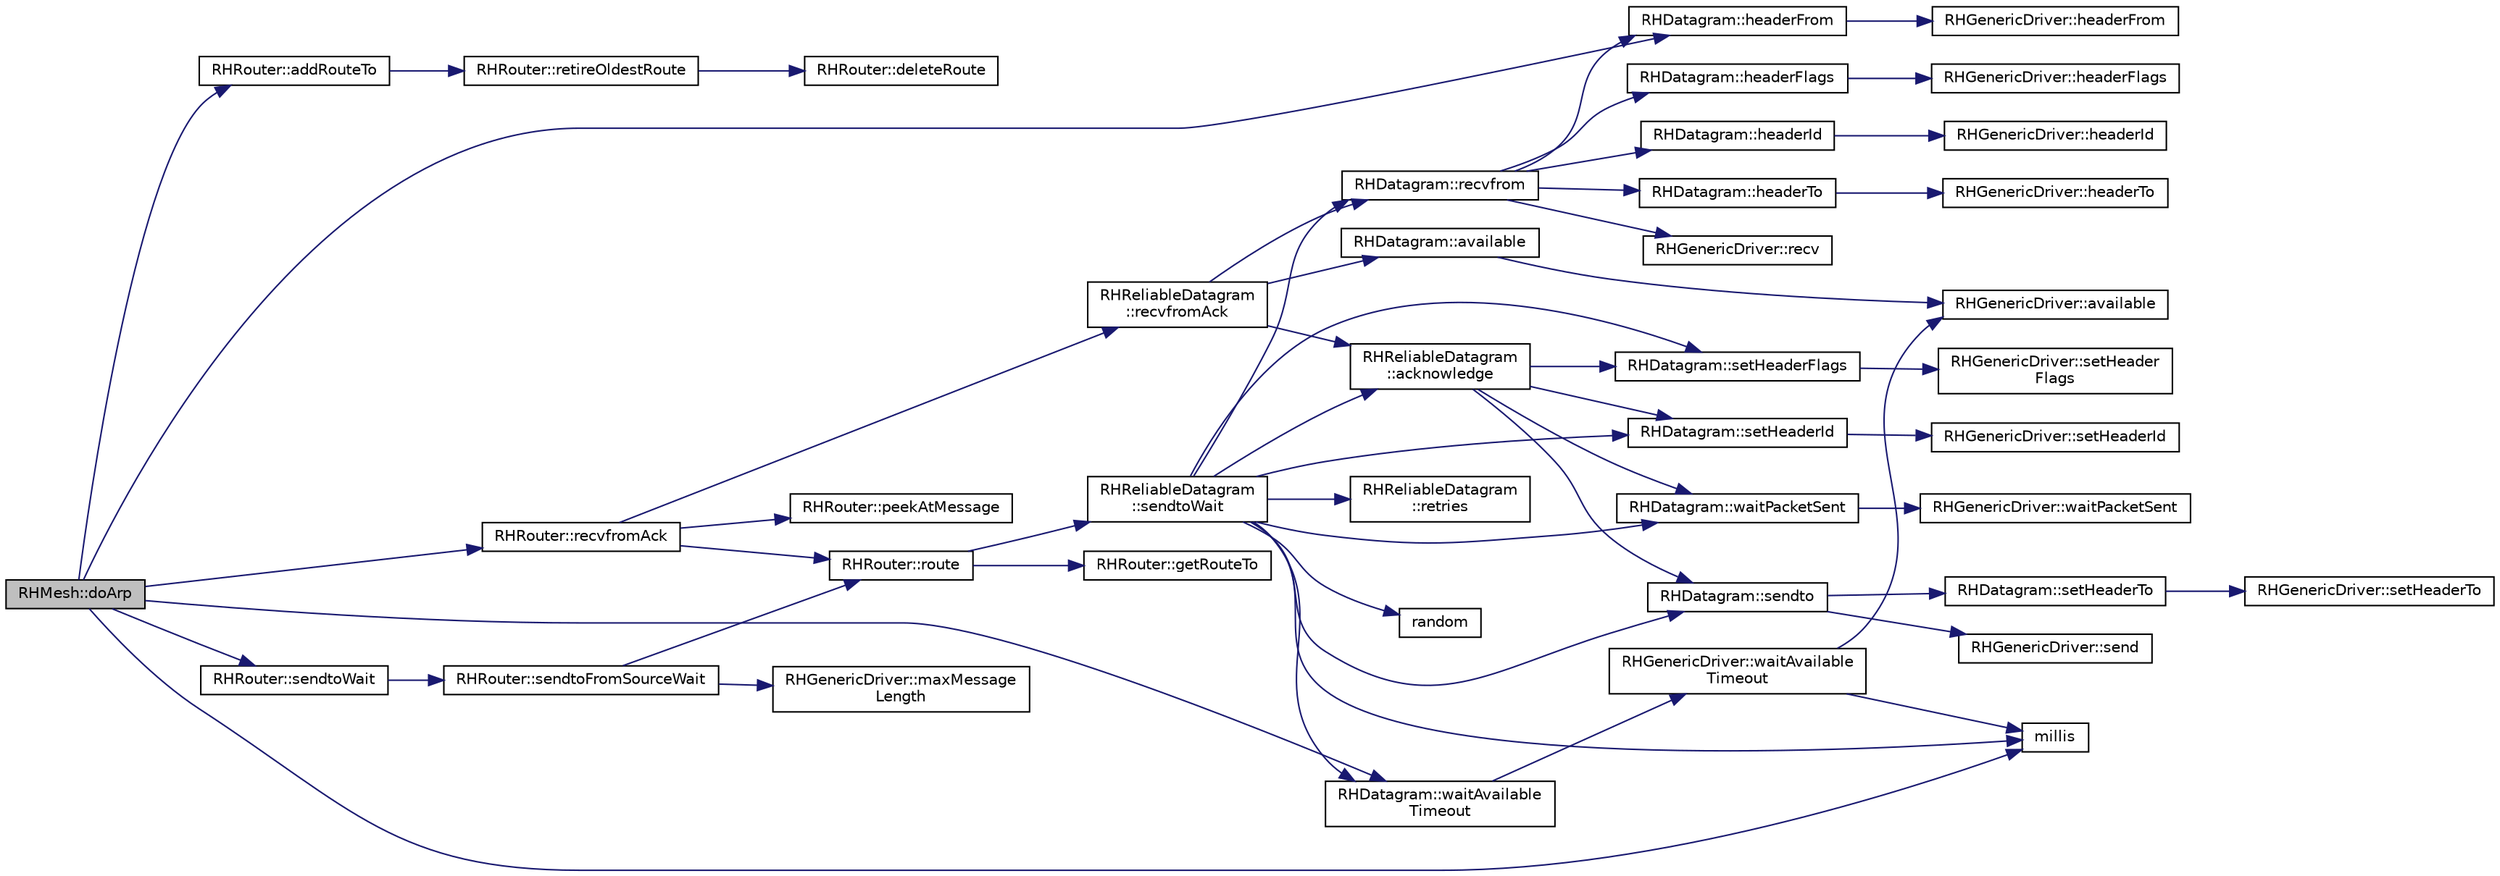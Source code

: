 digraph "RHMesh::doArp"
{
 // LATEX_PDF_SIZE
  edge [fontname="Helvetica",fontsize="10",labelfontname="Helvetica",labelfontsize="10"];
  node [fontname="Helvetica",fontsize="10",shape=record];
  rankdir="LR";
  Node1 [label="RHMesh::doArp",height=0.2,width=0.4,color="black", fillcolor="grey75", style="filled", fontcolor="black",tooltip=" "];
  Node1 -> Node2 [color="midnightblue",fontsize="10",style="solid",fontname="Helvetica"];
  Node2 [label="RHRouter::addRouteTo",height=0.2,width=0.4,color="black", fillcolor="white", style="filled",URL="$class_r_h_router.html#a82c639a2d6bb32d0f86f63da12baa7bd",tooltip=" "];
  Node2 -> Node3 [color="midnightblue",fontsize="10",style="solid",fontname="Helvetica"];
  Node3 [label="RHRouter::retireOldestRoute",height=0.2,width=0.4,color="black", fillcolor="white", style="filled",URL="$class_r_h_router.html#a958eaae62e1c0a0586ab80a455ba91ba",tooltip=" "];
  Node3 -> Node4 [color="midnightblue",fontsize="10",style="solid",fontname="Helvetica"];
  Node4 [label="RHRouter::deleteRoute",height=0.2,width=0.4,color="black", fillcolor="white", style="filled",URL="$class_r_h_router.html#ab8b31ee5a0063c942c761554ceaf76d9",tooltip=" "];
  Node1 -> Node5 [color="midnightblue",fontsize="10",style="solid",fontname="Helvetica"];
  Node5 [label="RHDatagram::headerFrom",height=0.2,width=0.4,color="black", fillcolor="white", style="filled",URL="$class_r_h_datagram.html#a216f6cafb7de91cc85af38dc6155c113",tooltip=" "];
  Node5 -> Node6 [color="midnightblue",fontsize="10",style="solid",fontname="Helvetica"];
  Node6 [label="RHGenericDriver::headerFrom",height=0.2,width=0.4,color="black", fillcolor="white", style="filled",URL="$class_r_h_generic_driver.html#a8cf7a972186592c51c6fde034d17ab9f",tooltip=" "];
  Node1 -> Node7 [color="midnightblue",fontsize="10",style="solid",fontname="Helvetica"];
  Node7 [label="millis",height=0.2,width=0.4,color="black", fillcolor="white", style="filled",URL="$_ras_pi_8cpp.html#a6ff7f2532a22366f0013bc41397129fd",tooltip=" "];
  Node1 -> Node8 [color="midnightblue",fontsize="10",style="solid",fontname="Helvetica"];
  Node8 [label="RHRouter::recvfromAck",height=0.2,width=0.4,color="black", fillcolor="white", style="filled",URL="$class_r_h_router.html#a4b662ef5e3a10e28698df9f99e47505b",tooltip=" "];
  Node8 -> Node9 [color="midnightblue",fontsize="10",style="solid",fontname="Helvetica"];
  Node9 [label="RHRouter::peekAtMessage",height=0.2,width=0.4,color="black", fillcolor="white", style="filled",URL="$class_r_h_router.html#ad917493856048d0fde6558b8d2f16d56",tooltip=" "];
  Node8 -> Node10 [color="midnightblue",fontsize="10",style="solid",fontname="Helvetica"];
  Node10 [label="RHReliableDatagram\l::recvfromAck",height=0.2,width=0.4,color="black", fillcolor="white", style="filled",URL="$class_r_h_reliable_datagram.html#af172410589842760babf938a0538334c",tooltip=" "];
  Node10 -> Node11 [color="midnightblue",fontsize="10",style="solid",fontname="Helvetica"];
  Node11 [label="RHReliableDatagram\l::acknowledge",height=0.2,width=0.4,color="black", fillcolor="white", style="filled",URL="$class_r_h_reliable_datagram.html#ad1ea9f35e98d248bf595563e52f66183",tooltip=" "];
  Node11 -> Node12 [color="midnightblue",fontsize="10",style="solid",fontname="Helvetica"];
  Node12 [label="RHDatagram::sendto",height=0.2,width=0.4,color="black", fillcolor="white", style="filled",URL="$class_r_h_datagram.html#a99894e3465aa607022cc240cc0394462",tooltip=" "];
  Node12 -> Node13 [color="midnightblue",fontsize="10",style="solid",fontname="Helvetica"];
  Node13 [label="RHGenericDriver::send",height=0.2,width=0.4,color="black", fillcolor="white", style="filled",URL="$class_r_h_generic_driver.html#a5716069edea652af8019daaeb64357ee",tooltip=" "];
  Node12 -> Node14 [color="midnightblue",fontsize="10",style="solid",fontname="Helvetica"];
  Node14 [label="RHDatagram::setHeaderTo",height=0.2,width=0.4,color="black", fillcolor="white", style="filled",URL="$class_r_h_datagram.html#aa4d577cb119ed5a37d20d9cdbc30c942",tooltip=" "];
  Node14 -> Node15 [color="midnightblue",fontsize="10",style="solid",fontname="Helvetica"];
  Node15 [label="RHGenericDriver::setHeaderTo",height=0.2,width=0.4,color="black", fillcolor="white", style="filled",URL="$class_r_h_generic_driver.html#a182436232f7a345bca0d1766d242f3fb",tooltip=" "];
  Node11 -> Node16 [color="midnightblue",fontsize="10",style="solid",fontname="Helvetica"];
  Node16 [label="RHDatagram::setHeaderFlags",height=0.2,width=0.4,color="black", fillcolor="white", style="filled",URL="$class_r_h_datagram.html#a10dca3a92476b8ab7728bf39632a44cd",tooltip=" "];
  Node16 -> Node17 [color="midnightblue",fontsize="10",style="solid",fontname="Helvetica"];
  Node17 [label="RHGenericDriver::setHeader\lFlags",height=0.2,width=0.4,color="black", fillcolor="white", style="filled",URL="$class_r_h_generic_driver.html#acb992b3c5e360e68b67e4843558bcf3b",tooltip=" "];
  Node11 -> Node18 [color="midnightblue",fontsize="10",style="solid",fontname="Helvetica"];
  Node18 [label="RHDatagram::setHeaderId",height=0.2,width=0.4,color="black", fillcolor="white", style="filled",URL="$class_r_h_datagram.html#a4aac12bf5bcc900eb525fa1676113803",tooltip=" "];
  Node18 -> Node19 [color="midnightblue",fontsize="10",style="solid",fontname="Helvetica"];
  Node19 [label="RHGenericDriver::setHeaderId",height=0.2,width=0.4,color="black", fillcolor="white", style="filled",URL="$class_r_h_generic_driver.html#a4dd57079264bda98bc89145fe5d2eb8f",tooltip=" "];
  Node11 -> Node20 [color="midnightblue",fontsize="10",style="solid",fontname="Helvetica"];
  Node20 [label="RHDatagram::waitPacketSent",height=0.2,width=0.4,color="black", fillcolor="white", style="filled",URL="$class_r_h_datagram.html#a3b453d9b83c4da71acc62eea77af3d73",tooltip=" "];
  Node20 -> Node21 [color="midnightblue",fontsize="10",style="solid",fontname="Helvetica"];
  Node21 [label="RHGenericDriver::waitPacketSent",height=0.2,width=0.4,color="black", fillcolor="white", style="filled",URL="$class_r_h_generic_driver.html#a7506f47e9a391ffa05f7271950c26ffe",tooltip=" "];
  Node10 -> Node22 [color="midnightblue",fontsize="10",style="solid",fontname="Helvetica"];
  Node22 [label="RHDatagram::available",height=0.2,width=0.4,color="black", fillcolor="white", style="filled",URL="$class_r_h_datagram.html#a118f5c8f0ac925335cea6f23d2063467",tooltip=" "];
  Node22 -> Node23 [color="midnightblue",fontsize="10",style="solid",fontname="Helvetica"];
  Node23 [label="RHGenericDriver::available",height=0.2,width=0.4,color="black", fillcolor="white", style="filled",URL="$class_r_h_generic_driver.html#a2dd522b8eb16c51dc948b4ca4d623888",tooltip=" "];
  Node10 -> Node24 [color="midnightblue",fontsize="10",style="solid",fontname="Helvetica"];
  Node24 [label="RHDatagram::recvfrom",height=0.2,width=0.4,color="black", fillcolor="white", style="filled",URL="$class_r_h_datagram.html#a76f519f91e9fd435e1c0be67ad999420",tooltip=" "];
  Node24 -> Node25 [color="midnightblue",fontsize="10",style="solid",fontname="Helvetica"];
  Node25 [label="RHDatagram::headerFlags",height=0.2,width=0.4,color="black", fillcolor="white", style="filled",URL="$class_r_h_datagram.html#a7bb61fc918e1844ec24cb696ec8cd87b",tooltip=" "];
  Node25 -> Node26 [color="midnightblue",fontsize="10",style="solid",fontname="Helvetica"];
  Node26 [label="RHGenericDriver::headerFlags",height=0.2,width=0.4,color="black", fillcolor="white", style="filled",URL="$class_r_h_generic_driver.html#a056fbd2df558971fe8a1653499a37c63",tooltip=" "];
  Node24 -> Node5 [color="midnightblue",fontsize="10",style="solid",fontname="Helvetica"];
  Node24 -> Node27 [color="midnightblue",fontsize="10",style="solid",fontname="Helvetica"];
  Node27 [label="RHDatagram::headerId",height=0.2,width=0.4,color="black", fillcolor="white", style="filled",URL="$class_r_h_datagram.html#a1db8fccebe40bb24950b1d3a3013880d",tooltip=" "];
  Node27 -> Node28 [color="midnightblue",fontsize="10",style="solid",fontname="Helvetica"];
  Node28 [label="RHGenericDriver::headerId",height=0.2,width=0.4,color="black", fillcolor="white", style="filled",URL="$class_r_h_generic_driver.html#a81548960bb29a3ac35325c74cd562f45",tooltip=" "];
  Node24 -> Node29 [color="midnightblue",fontsize="10",style="solid",fontname="Helvetica"];
  Node29 [label="RHDatagram::headerTo",height=0.2,width=0.4,color="black", fillcolor="white", style="filled",URL="$class_r_h_datagram.html#ac24d1bedb469a506a51526341c3f0a58",tooltip=" "];
  Node29 -> Node30 [color="midnightblue",fontsize="10",style="solid",fontname="Helvetica"];
  Node30 [label="RHGenericDriver::headerTo",height=0.2,width=0.4,color="black", fillcolor="white", style="filled",URL="$class_r_h_generic_driver.html#a6f49c9fe68354b50988dec435fa8d086",tooltip=" "];
  Node24 -> Node31 [color="midnightblue",fontsize="10",style="solid",fontname="Helvetica"];
  Node31 [label="RHGenericDriver::recv",height=0.2,width=0.4,color="black", fillcolor="white", style="filled",URL="$class_r_h_generic_driver.html#a58f0f64dff770bbeb1b197a5fca0579a",tooltip=" "];
  Node8 -> Node32 [color="midnightblue",fontsize="10",style="solid",fontname="Helvetica"];
  Node32 [label="RHRouter::route",height=0.2,width=0.4,color="black", fillcolor="white", style="filled",URL="$class_r_h_router.html#ab1a1865fe4de73356af8646a6cd9b8c8",tooltip=" "];
  Node32 -> Node33 [color="midnightblue",fontsize="10",style="solid",fontname="Helvetica"];
  Node33 [label="RHRouter::getRouteTo",height=0.2,width=0.4,color="black", fillcolor="white", style="filled",URL="$class_r_h_router.html#af9963186db7d5b88c4e6c212ffe2b07b",tooltip=" "];
  Node32 -> Node34 [color="midnightblue",fontsize="10",style="solid",fontname="Helvetica"];
  Node34 [label="RHReliableDatagram\l::sendtoWait",height=0.2,width=0.4,color="black", fillcolor="white", style="filled",URL="$class_r_h_reliable_datagram.html#ad282ac147986a63692582f323b56c47f",tooltip=" "];
  Node34 -> Node11 [color="midnightblue",fontsize="10",style="solid",fontname="Helvetica"];
  Node34 -> Node7 [color="midnightblue",fontsize="10",style="solid",fontname="Helvetica"];
  Node34 -> Node35 [color="midnightblue",fontsize="10",style="solid",fontname="Helvetica"];
  Node35 [label="random",height=0.2,width=0.4,color="black", fillcolor="white", style="filled",URL="$_ras_pi_8cpp.html#a2d69632859fb548f0e5a74f77d36b1eb",tooltip=" "];
  Node34 -> Node24 [color="midnightblue",fontsize="10",style="solid",fontname="Helvetica"];
  Node34 -> Node36 [color="midnightblue",fontsize="10",style="solid",fontname="Helvetica"];
  Node36 [label="RHReliableDatagram\l::retries",height=0.2,width=0.4,color="black", fillcolor="white", style="filled",URL="$class_r_h_reliable_datagram.html#ac6be14d9e660e1a4538376d4b4931d1d",tooltip=" "];
  Node34 -> Node12 [color="midnightblue",fontsize="10",style="solid",fontname="Helvetica"];
  Node34 -> Node16 [color="midnightblue",fontsize="10",style="solid",fontname="Helvetica"];
  Node34 -> Node18 [color="midnightblue",fontsize="10",style="solid",fontname="Helvetica"];
  Node34 -> Node37 [color="midnightblue",fontsize="10",style="solid",fontname="Helvetica"];
  Node37 [label="RHDatagram::waitAvailable\lTimeout",height=0.2,width=0.4,color="black", fillcolor="white", style="filled",URL="$class_r_h_datagram.html#a01757f63f461642e91065421702872a5",tooltip=" "];
  Node37 -> Node38 [color="midnightblue",fontsize="10",style="solid",fontname="Helvetica"];
  Node38 [label="RHGenericDriver::waitAvailable\lTimeout",height=0.2,width=0.4,color="black", fillcolor="white", style="filled",URL="$class_r_h_generic_driver.html#a8ed545cecc22196a325333dc9637e4cf",tooltip=" "];
  Node38 -> Node23 [color="midnightblue",fontsize="10",style="solid",fontname="Helvetica"];
  Node38 -> Node7 [color="midnightblue",fontsize="10",style="solid",fontname="Helvetica"];
  Node34 -> Node20 [color="midnightblue",fontsize="10",style="solid",fontname="Helvetica"];
  Node1 -> Node39 [color="midnightblue",fontsize="10",style="solid",fontname="Helvetica"];
  Node39 [label="RHRouter::sendtoWait",height=0.2,width=0.4,color="black", fillcolor="white", style="filled",URL="$class_r_h_router.html#a7ac935defd2418f45a4d9f391f7e0384",tooltip=" "];
  Node39 -> Node40 [color="midnightblue",fontsize="10",style="solid",fontname="Helvetica"];
  Node40 [label="RHRouter::sendtoFromSourceWait",height=0.2,width=0.4,color="black", fillcolor="white", style="filled",URL="$class_r_h_router.html#a04ae267662e9f3c4629f0e7469d387c7",tooltip=" "];
  Node40 -> Node41 [color="midnightblue",fontsize="10",style="solid",fontname="Helvetica"];
  Node41 [label="RHGenericDriver::maxMessage\lLength",height=0.2,width=0.4,color="black", fillcolor="white", style="filled",URL="$class_r_h_generic_driver.html#a267459de4eb3032c5efb8b220af7d164",tooltip=" "];
  Node40 -> Node32 [color="midnightblue",fontsize="10",style="solid",fontname="Helvetica"];
  Node1 -> Node37 [color="midnightblue",fontsize="10",style="solid",fontname="Helvetica"];
}

